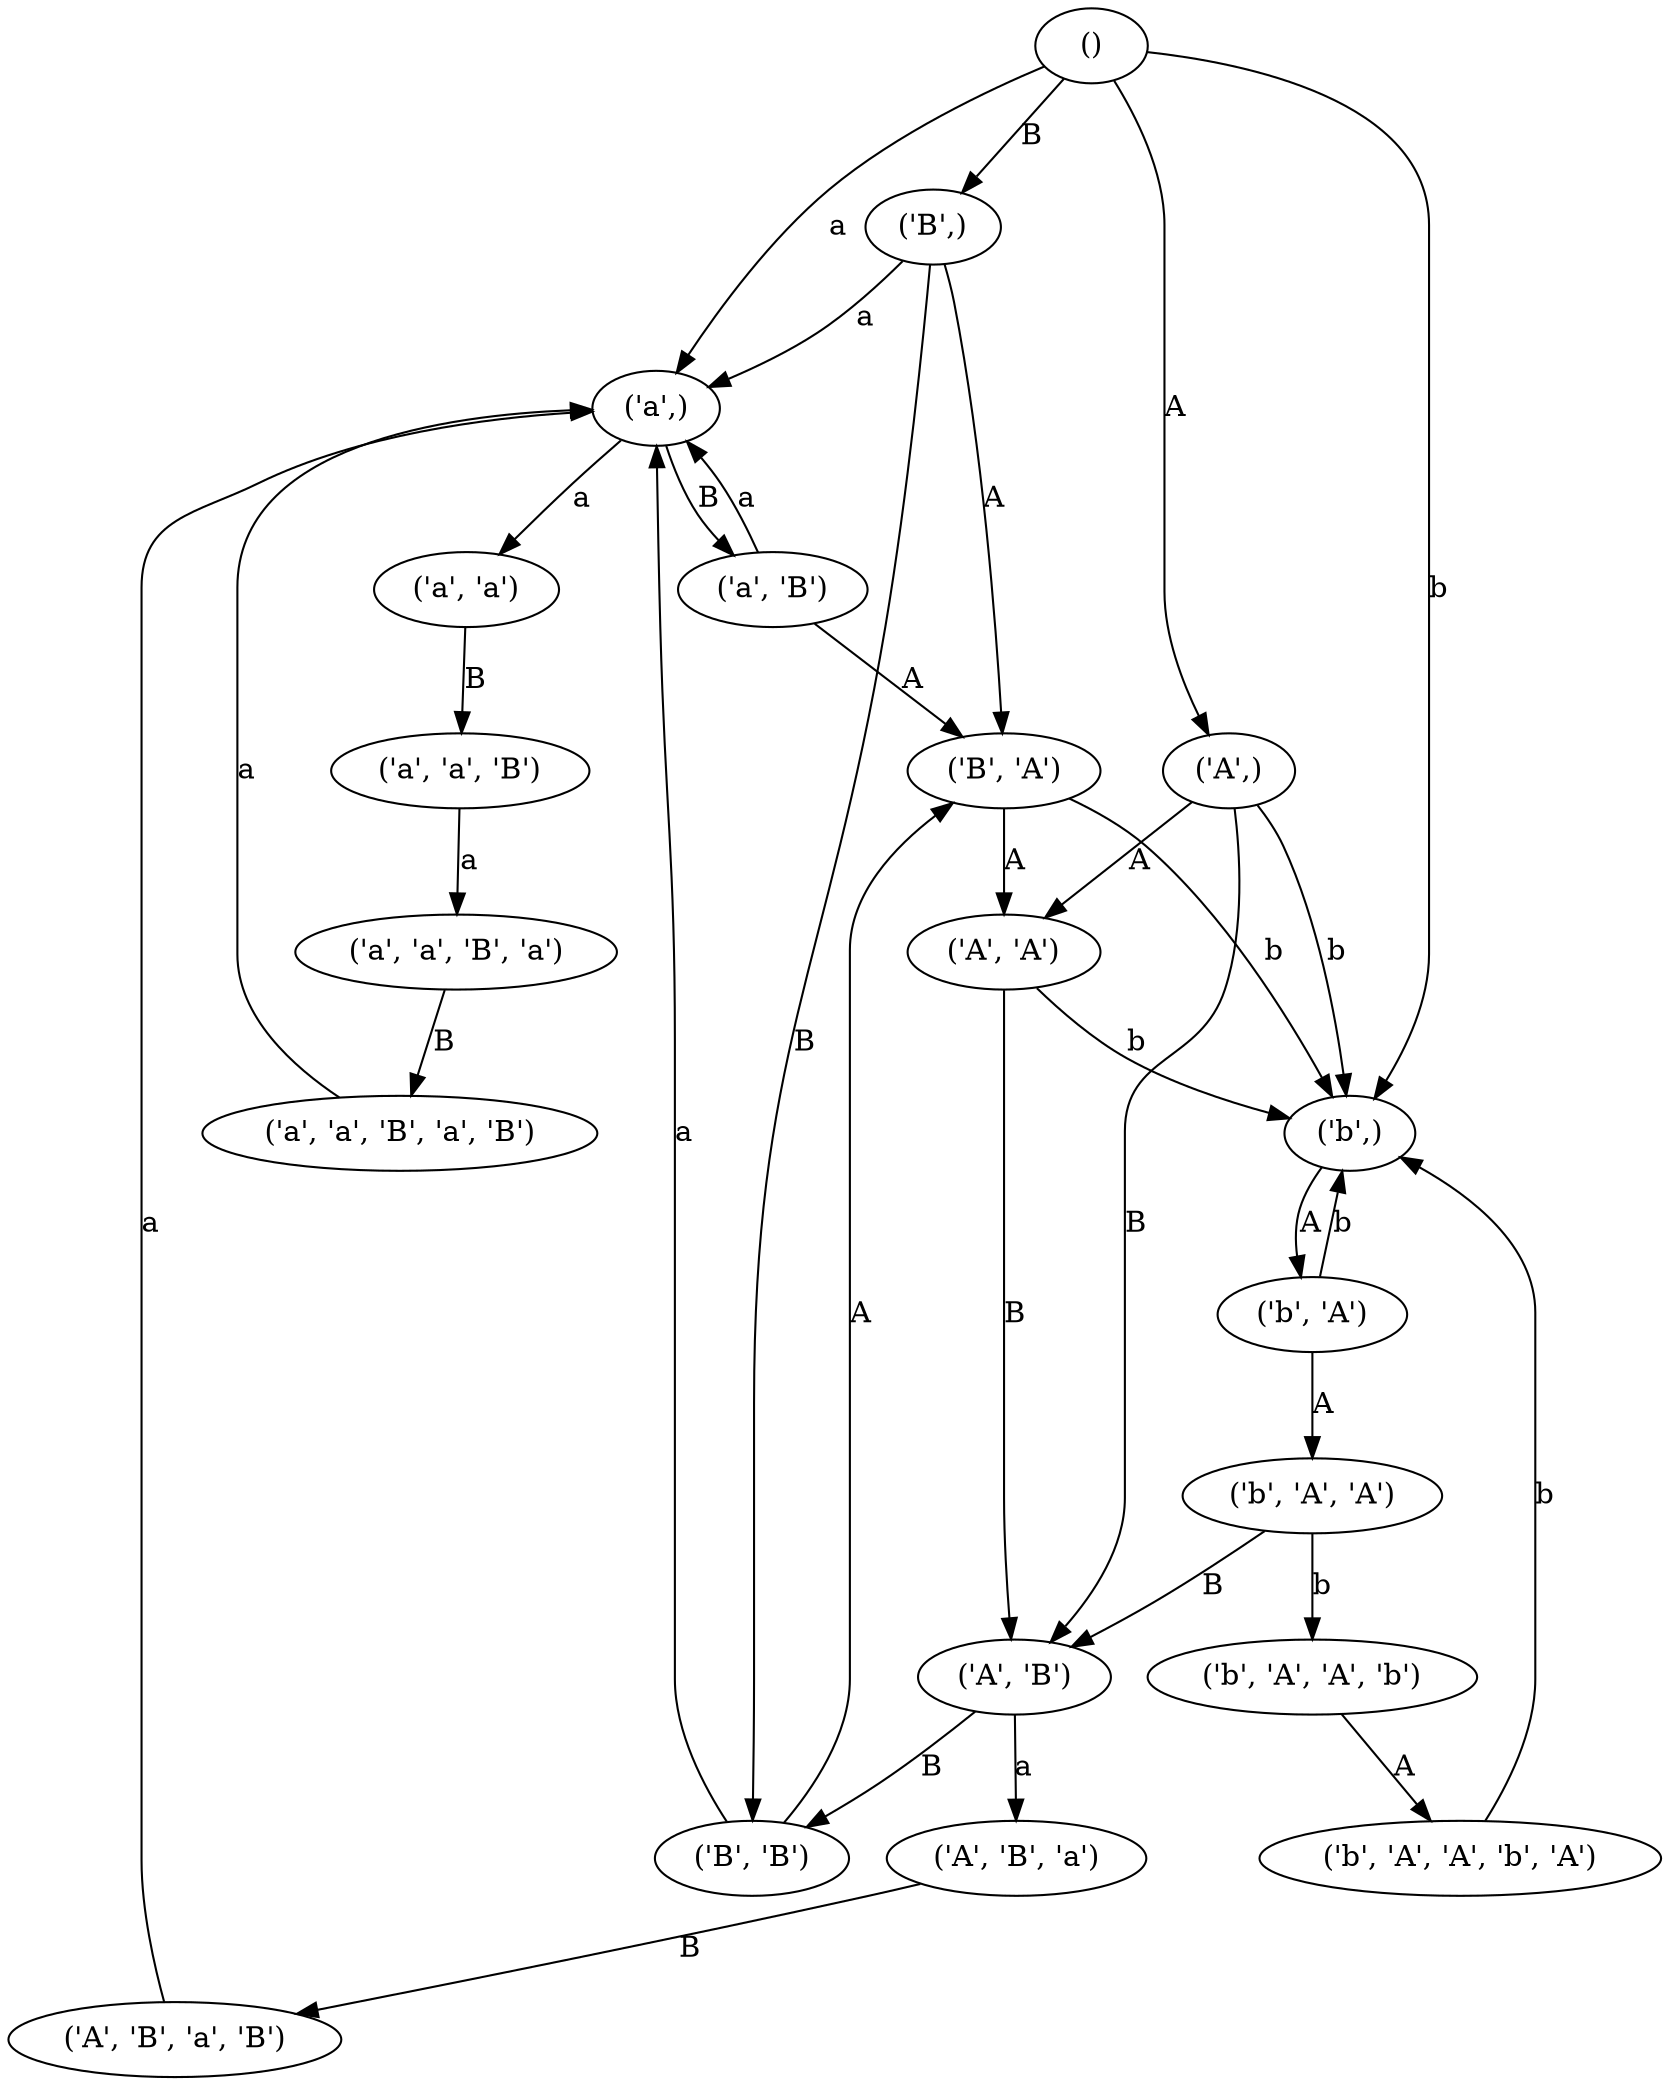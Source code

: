 digraph{
  "('B',)";
  "('a', 'a', 'B', 'a', 'B')";
  "('a', 'a')";
  "('b', 'A', 'A')";
  "('A', 'B')";
  "('A', 'B', 'a', 'B')";
  "('a',)";
  "('a', 'a', 'B')";
  "('b',)";
  "('B', 'A')";
  "('A', 'B', 'a')";
  "('a', 'B')";
  "('a', 'a', 'B', 'a')";
  "()";
  "('b', 'A')";
  "('B', 'B')";
  "('b', 'A', 'A', 'b', 'A')";
  "('b', 'A', 'A', 'b')";
  "('A',)";
  "('A', 'A')";
  "('B',)" -> "('a',)" [label="a"];
  "('B',)" -> "('B', 'B')" [label="B"];
  "('B',)" -> "('B', 'A')" [label="A"];
  "('a', 'a', 'B', 'a', 'B')" -> "('a',)" [label="a"];
  "('a', 'a')" -> "('a', 'a', 'B')" [label="B"];
  "('b', 'A', 'A')" -> "('A', 'B')" [label="B"];
  "('b', 'A', 'A')" -> "('b', 'A', 'A', 'b')" [label="b"];
  "('A', 'B')" -> "('A', 'B', 'a')" [label="a"];
  "('A', 'B')" -> "('B', 'B')" [label="B"];
  "('A', 'B', 'a', 'B')" -> "('a',)" [label="a"];
  "('a',)" -> "('a', 'a')" [label="a"];
  "('a',)" -> "('a', 'B')" [label="B"];
  "('a', 'a', 'B')" -> "('a', 'a', 'B', 'a')" [label="a"];
  "('b',)" -> "('b', 'A')" [label="A"];
  "('B', 'A')" -> "('A', 'A')" [label="A"];
  "('B', 'A')" -> "('b',)" [label="b"];
  "('A', 'B', 'a')" -> "('A', 'B', 'a', 'B')" [label="B"];
  "('a', 'B')" -> "('a',)" [label="a"];
  "('a', 'B')" -> "('B', 'A')" [label="A"];
  "('a', 'a', 'B', 'a')" -> "('a', 'a', 'B', 'a', 'B')" [label="B"];
  "()" -> "('B',)" [label="B"];
  "()" -> "('a',)" [label="a"];
  "()" -> "('b',)" [label="b"];
  "()" -> "('A',)" [label="A"];
  "('b', 'A')" -> "('b', 'A', 'A')" [label="A"];
  "('b', 'A')" -> "('b',)" [label="b"];
  "('B', 'B')" -> "('a',)" [label="a"];
  "('B', 'B')" -> "('B', 'A')" [label="A"];
  "('b', 'A', 'A', 'b', 'A')" -> "('b',)" [label="b"];
  "('b', 'A', 'A', 'b')" -> "('b', 'A', 'A', 'b', 'A')" [label="A"];
  "('A',)" -> "('A', 'A')" [label="A"];
  "('A',)" -> "('b',)" [label="b"];
  "('A',)" -> "('A', 'B')" [label="B"];
  "('A', 'A')" -> "('A', 'B')" [label="B"];
  "('A', 'A')" -> "('b',)" [label="b"];
}
